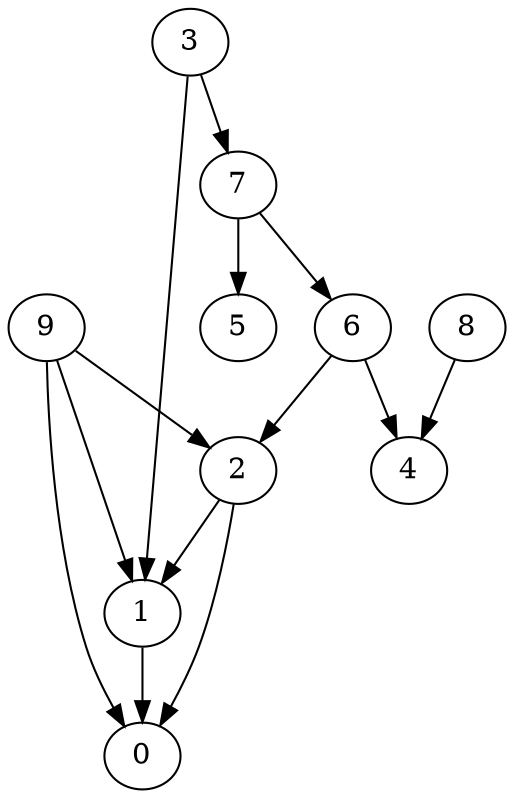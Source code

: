 digraph G {
  graph [splines=true overlap=false]
  node  [shape=ellipse, width=0.3, height=0.3]
  0 [label="0"];
  1 [label="1"];
  2 [label="2"];
  3 [label="3"];
  4 [label="4"];
  5 [label="5"];
  6 [label="6"];
  7 [label="7"];
  8 [label="8"];
  9 [label="9"];
  1 -> 0;
  2 -> 0;
  2 -> 1;
  3 -> 1;
  3 -> 7;
  6 -> 2;
  6 -> 4;
  7 -> 5;
  7 -> 6;
  8 -> 4;
  9 -> 0;
  9 -> 1;
  9 -> 2;
}
